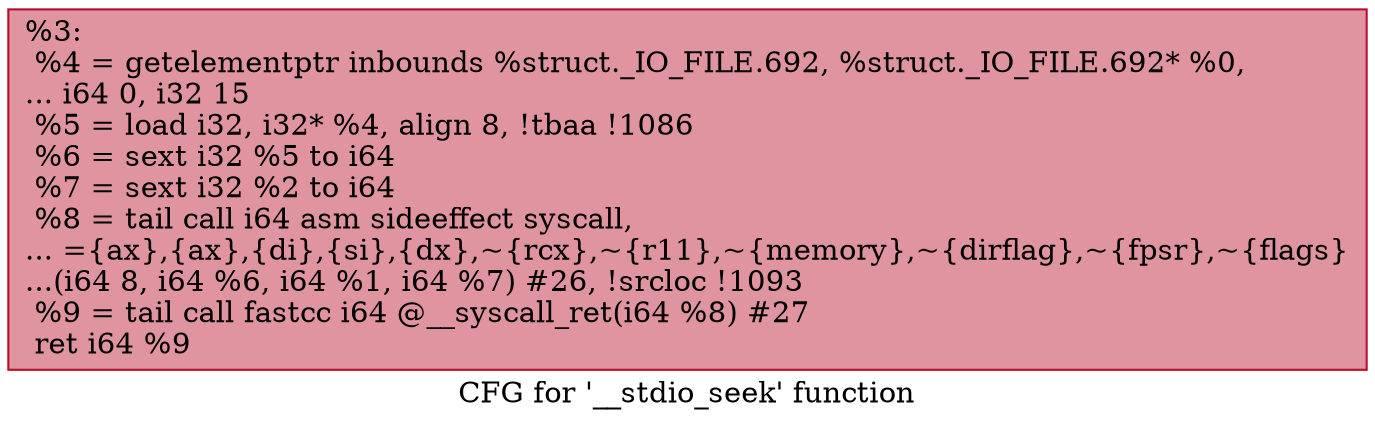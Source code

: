 digraph "CFG for '__stdio_seek' function" {
	label="CFG for '__stdio_seek' function";

	Node0x23e4d90 [shape=record,color="#b70d28ff", style=filled, fillcolor="#b70d2870",label="{%3:\l  %4 = getelementptr inbounds %struct._IO_FILE.692, %struct._IO_FILE.692* %0,\l... i64 0, i32 15\l  %5 = load i32, i32* %4, align 8, !tbaa !1086\l  %6 = sext i32 %5 to i64\l  %7 = sext i32 %2 to i64\l  %8 = tail call i64 asm sideeffect syscall,\l... =\{ax\},\{ax\},\{di\},\{si\},\{dx\},~\{rcx\},~\{r11\},~\{memory\},~\{dirflag\},~\{fpsr\},~\{flags\}\l...(i64 8, i64 %6, i64 %1, i64 %7) #26, !srcloc !1093\l  %9 = tail call fastcc i64 @__syscall_ret(i64 %8) #27\l  ret i64 %9\l}"];
}
